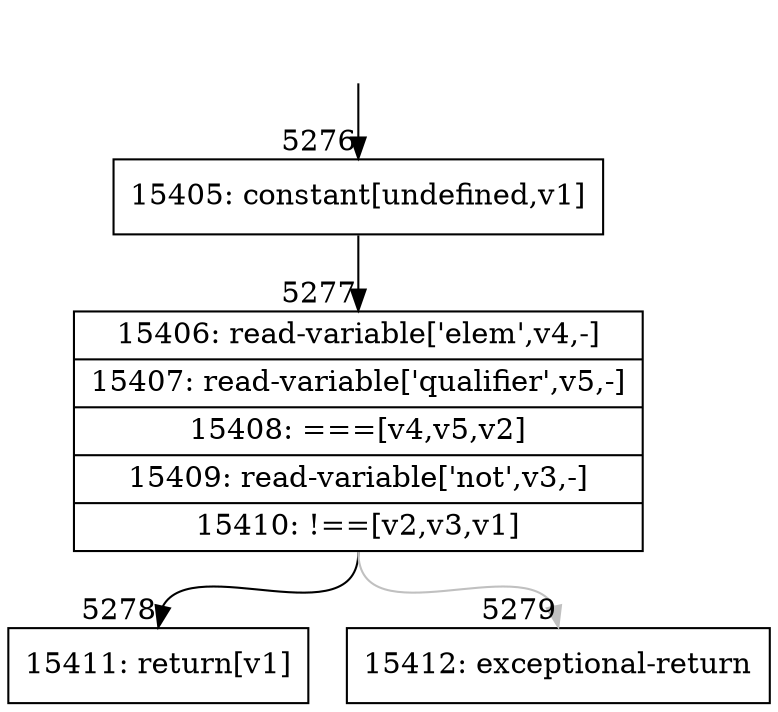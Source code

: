 digraph {
rankdir="TD"
BB_entry345[shape=none,label=""];
BB_entry345 -> BB5276 [tailport=s, headport=n, headlabel="    5276"]
BB5276 [shape=record label="{15405: constant[undefined,v1]}" ] 
BB5276 -> BB5277 [tailport=s, headport=n, headlabel="      5277"]
BB5277 [shape=record label="{15406: read-variable['elem',v4,-]|15407: read-variable['qualifier',v5,-]|15408: ===[v4,v5,v2]|15409: read-variable['not',v3,-]|15410: !==[v2,v3,v1]}" ] 
BB5277 -> BB5278 [tailport=s, headport=n, headlabel="      5278"]
BB5277 -> BB5279 [tailport=s, headport=n, color=gray, headlabel="      5279"]
BB5278 [shape=record label="{15411: return[v1]}" ] 
BB5279 [shape=record label="{15412: exceptional-return}" ] 
}
